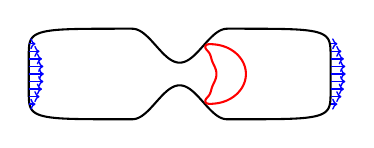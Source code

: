 \begin{tikzpicture}[scale=0.5]

\begin{axis}[
  xmin = -11,
  xmax = 11,
  ymin = -3.2,
  ymax = 3.2,
  scale only axis,
  axis equal image,
  hide axis,
  ]

\addplot [mark=none,black,line width=1.5] table{
1.0e+01 0.0e+00
1.0e+01 3.682e-02
1.0e+01 7.365e-02
1.0e+01 1.105e-01
1.0e+01 1.474e-01
1.0e+01 1.843e-01
1.0e+01 2.213e-01
1.0e+01 2.583e-01
1.0e+01 2.955e-01
1.0e+01 3.327e-01
1.0e+01 3.7e-01
1.0e+01 4.074e-01
1.0e+01 4.45e-01
1.0e+01 4.827e-01
1.0e+01 5.205e-01
1.0e+01 5.586e-01
1.0e+01 5.967e-01
1.0e+01 6.351e-01
1.0e+01 6.737e-01
1.0e+01 7.125e-01
1.0e+01 7.515e-01
1.0e+01 7.907e-01
1.0e+01 8.302e-01
10.0e+00 8.7e-01
10.0e+00 9.1e-01
10.0e+00 9.504e-01
10.0e+00 9.911e-01
10.0e+00 1.032e+00
10.0e+00 1.073e+00
9.999e+00 1.115e+00
9.999e+00 1.157e+00
9.999e+00 1.2e+00
9.999e+00 1.242e+00
9.999e+00 1.286e+00
9.998e+00 1.33e+00
9.998e+00 1.374e+00
9.997e+00 1.419e+00
9.996e+00 1.464e+00
9.995e+00 1.509e+00
9.993e+00 1.556e+00
9.992e+00 1.602e+00
9.989e+00 1.649e+00
9.987e+00 1.697e+00
9.983e+00 1.746e+00
9.979e+00 1.794e+00
9.974e+00 1.844e+00
9.968e+00 1.894e+00
9.961e+00 1.944e+00
9.951e+00 1.995e+00
9.94e+00 2.046e+00
9.927e+00 2.097e+00
9.911e+00 2.149e+00
9.891e+00 2.201e+00
9.868e+00 2.252e+00
9.84e+00 2.304e+00
9.807e+00 2.355e+00
9.769e+00 2.405e+00
9.724e+00 2.454e+00
9.671e+00 2.503e+00
9.611e+00 2.55e+00
9.542e+00 2.594e+00
9.463e+00 2.637e+00
9.376e+00 2.678e+00
9.278e+00 2.716e+00
9.17e+00 2.751e+00
9.053e+00 2.783e+00
8.926e+00 2.813e+00
8.791e+00 2.839e+00
8.648e+00 2.862e+00
8.498e+00 2.883e+00
8.342e+00 2.901e+00
8.182e+00 2.917e+00
8.017e+00 2.931e+00
7.849e+00 2.942e+00
7.679e+00 2.952e+00
7.508e+00 2.96e+00
7.336e+00 2.967e+00
7.163e+00 2.973e+00
6.991e+00 2.978e+00
6.82e+00 2.982e+00
6.649e+00 2.985e+00
6.48e+00 2.988e+00
6.312e+00 2.99e+00
6.146e+00 2.992e+00
5.981e+00 2.994e+00
5.819e+00 2.995e+00
5.657e+00 2.996e+00
5.498e+00 2.997e+00
5.341e+00 2.998e+00
5.185e+00 2.998e+00
5.031e+00 2.998e+00
4.879e+00 2.999e+00
4.728e+00 2.999e+00
4.579e+00 2.999e+00
4.432e+00 2.999e+00
4.286e+00 3.0e+00
4.142e+00 3.0e+00
3.999e+00 3.0e+00
3.857e+00 3.0e+00
3.717e+00 3.0e+00
3.578e+00 3.0e+00
3.44e+00 3.0e+00
3.304e+00 3.0e+00
3.168e+00 3.0e+00
3.033e+00 2.993e+00
2.9e+00 2.967e+00
2.767e+00 2.922e+00
2.636e+00 2.859e+00
2.505e+00 2.78e+00
2.375e+00 2.685e+00
2.246e+00 2.578e+00
2.117e+00 2.459e+00
1.989e+00 2.332e+00
1.862e+00 2.198e+00
1.735e+00 2.059e+00
1.609e+00 1.918e+00
1.483e+00 1.777e+00
1.358e+00 1.638e+00
1.233e+00 1.503e+00
1.109e+00 1.374e+00
9.849e-01 1.253e+00
8.611e-01 1.142e+00
7.376e-01 1.042e+00
6.144e-01 9.557e-01
4.913e-01 8.831e-01
3.683e-01 8.255e-01
2.455e-01 7.837e-01
1.227e-01 7.585e-01
6.123e-16 7.5e-01
-1.227e-01 7.585e-01
-2.455e-01 7.837e-01
-3.683e-01 8.255e-01
-4.913e-01 8.831e-01
-6.144e-01 9.557e-01
-7.376e-01 1.042e+00
-8.611e-01 1.142e+00
-9.849e-01 1.253e+00
-1.109e+00 1.374e+00
-1.233e+00 1.503e+00
-1.358e+00 1.638e+00
-1.483e+00 1.777e+00
-1.609e+00 1.918e+00
-1.735e+00 2.059e+00
-1.862e+00 2.198e+00
-1.989e+00 2.332e+00
-2.117e+00 2.459e+00
-2.246e+00 2.578e+00
-2.375e+00 2.685e+00
-2.505e+00 2.78e+00
-2.636e+00 2.859e+00
-2.767e+00 2.922e+00
-2.9e+00 2.967e+00
-3.033e+00 2.993e+00
-3.168e+00 3.0e+00
-3.304e+00 3.0e+00
-3.44e+00 3.0e+00
-3.578e+00 3.0e+00
-3.717e+00 3.0e+00
-3.857e+00 3.0e+00
-3.999e+00 3.0e+00
-4.142e+00 3.0e+00
-4.286e+00 3.0e+00
-4.432e+00 2.999e+00
-4.579e+00 2.999e+00
-4.728e+00 2.999e+00
-4.879e+00 2.999e+00
-5.031e+00 2.998e+00
-5.185e+00 2.998e+00
-5.341e+00 2.998e+00
-5.498e+00 2.997e+00
-5.657e+00 2.996e+00
-5.819e+00 2.995e+00
-5.981e+00 2.994e+00
-6.146e+00 2.992e+00
-6.312e+00 2.99e+00
-6.48e+00 2.988e+00
-6.649e+00 2.985e+00
-6.82e+00 2.982e+00
-6.991e+00 2.978e+00
-7.163e+00 2.973e+00
-7.336e+00 2.967e+00
-7.508e+00 2.96e+00
-7.679e+00 2.952e+00
-7.849e+00 2.942e+00
-8.017e+00 2.931e+00
-8.182e+00 2.917e+00
-8.342e+00 2.901e+00
-8.498e+00 2.883e+00
-8.648e+00 2.862e+00
-8.791e+00 2.839e+00
-8.926e+00 2.813e+00
-9.053e+00 2.783e+00
-9.17e+00 2.751e+00
-9.278e+00 2.716e+00
-9.376e+00 2.678e+00
-9.463e+00 2.637e+00
-9.542e+00 2.594e+00
-9.611e+00 2.55e+00
-9.671e+00 2.503e+00
-9.724e+00 2.454e+00
-9.769e+00 2.405e+00
-9.807e+00 2.355e+00
-9.84e+00 2.304e+00
-9.868e+00 2.252e+00
-9.891e+00 2.201e+00
-9.911e+00 2.149e+00
-9.927e+00 2.097e+00
-9.94e+00 2.046e+00
-9.951e+00 1.995e+00
-9.961e+00 1.944e+00
-9.968e+00 1.894e+00
-9.974e+00 1.844e+00
-9.979e+00 1.794e+00
-9.983e+00 1.746e+00
-9.987e+00 1.697e+00
-9.989e+00 1.649e+00
-9.992e+00 1.602e+00
-9.993e+00 1.556e+00
-9.995e+00 1.509e+00
-9.996e+00 1.464e+00
-9.997e+00 1.419e+00
-9.998e+00 1.374e+00
-9.998e+00 1.33e+00
-9.999e+00 1.286e+00
-9.999e+00 1.242e+00
-9.999e+00 1.2e+00
-9.999e+00 1.157e+00
-9.999e+00 1.115e+00
-10.0e+00 1.073e+00
-10.0e+00 1.032e+00
-10.0e+00 9.911e-01
-10.0e+00 9.504e-01
-10.0e+00 9.1e-01
-10.0e+00 8.7e-01
-1.0e+01 8.302e-01
-1.0e+01 7.907e-01
-1.0e+01 7.515e-01
-1.0e+01 7.125e-01
-1.0e+01 6.737e-01
-1.0e+01 6.351e-01
-1.0e+01 5.967e-01
-1.0e+01 5.586e-01
-1.0e+01 5.205e-01
-1.0e+01 4.827e-01
-1.0e+01 4.45e-01
-1.0e+01 4.074e-01
-1.0e+01 3.7e-01
-1.0e+01 3.327e-01
-1.0e+01 2.955e-01
-1.0e+01 2.583e-01
-1.0e+01 2.213e-01
-1.0e+01 1.843e-01
-1.0e+01 1.474e-01
-1.0e+01 1.105e-01
-1.0e+01 7.365e-02
-1.0e+01 3.682e-02
-1.0e+01 3.674e-16
-1.0e+01 -3.682e-02
-1.0e+01 -7.365e-02
-1.0e+01 -1.105e-01
-1.0e+01 -1.474e-01
-1.0e+01 -1.843e-01
-1.0e+01 -2.213e-01
-1.0e+01 -2.583e-01
-1.0e+01 -2.955e-01
-1.0e+01 -3.327e-01
-1.0e+01 -3.7e-01
-1.0e+01 -4.074e-01
-1.0e+01 -4.45e-01
-1.0e+01 -4.827e-01
-1.0e+01 -5.205e-01
-1.0e+01 -5.586e-01
-1.0e+01 -5.967e-01
-1.0e+01 -6.351e-01
-1.0e+01 -6.737e-01
-1.0e+01 -7.125e-01
-1.0e+01 -7.515e-01
-1.0e+01 -7.907e-01
-1.0e+01 -8.302e-01
-10.0e+00 -8.7e-01
-10.0e+00 -9.1e-01
-10.0e+00 -9.504e-01
-10.0e+00 -9.911e-01
-10.0e+00 -1.032e+00
-10.0e+00 -1.073e+00
-9.999e+00 -1.115e+00
-9.999e+00 -1.157e+00
-9.999e+00 -1.2e+00
-9.999e+00 -1.242e+00
-9.999e+00 -1.286e+00
-9.998e+00 -1.33e+00
-9.998e+00 -1.374e+00
-9.997e+00 -1.419e+00
-9.996e+00 -1.464e+00
-9.995e+00 -1.509e+00
-9.993e+00 -1.556e+00
-9.992e+00 -1.602e+00
-9.989e+00 -1.649e+00
-9.987e+00 -1.697e+00
-9.983e+00 -1.746e+00
-9.979e+00 -1.794e+00
-9.974e+00 -1.844e+00
-9.968e+00 -1.894e+00
-9.961e+00 -1.944e+00
-9.951e+00 -1.995e+00
-9.94e+00 -2.046e+00
-9.927e+00 -2.097e+00
-9.911e+00 -2.149e+00
-9.891e+00 -2.201e+00
-9.868e+00 -2.252e+00
-9.84e+00 -2.304e+00
-9.807e+00 -2.355e+00
-9.769e+00 -2.405e+00
-9.724e+00 -2.454e+00
-9.671e+00 -2.503e+00
-9.611e+00 -2.55e+00
-9.542e+00 -2.594e+00
-9.463e+00 -2.637e+00
-9.376e+00 -2.678e+00
-9.278e+00 -2.716e+00
-9.17e+00 -2.751e+00
-9.053e+00 -2.783e+00
-8.926e+00 -2.813e+00
-8.791e+00 -2.839e+00
-8.648e+00 -2.862e+00
-8.498e+00 -2.883e+00
-8.342e+00 -2.901e+00
-8.182e+00 -2.917e+00
-8.017e+00 -2.931e+00
-7.849e+00 -2.942e+00
-7.679e+00 -2.952e+00
-7.508e+00 -2.96e+00
-7.336e+00 -2.967e+00
-7.163e+00 -2.973e+00
-6.991e+00 -2.978e+00
-6.82e+00 -2.982e+00
-6.649e+00 -2.985e+00
-6.48e+00 -2.988e+00
-6.312e+00 -2.99e+00
-6.146e+00 -2.992e+00
-5.981e+00 -2.994e+00
-5.819e+00 -2.995e+00
-5.657e+00 -2.996e+00
-5.498e+00 -2.997e+00
-5.341e+00 -2.998e+00
-5.185e+00 -2.998e+00
-5.031e+00 -2.998e+00
-4.879e+00 -2.999e+00
-4.728e+00 -2.999e+00
-4.579e+00 -2.999e+00
-4.432e+00 -2.999e+00
-4.286e+00 -3.0e+00
-4.142e+00 -3.0e+00
-3.999e+00 -3.0e+00
-3.857e+00 -3.0e+00
-3.717e+00 -3.0e+00
-3.578e+00 -3.0e+00
-3.44e+00 -3.0e+00
-3.304e+00 -3.0e+00
-3.168e+00 -3.0e+00
-3.033e+00 -2.993e+00
-2.9e+00 -2.967e+00
-2.767e+00 -2.922e+00
-2.636e+00 -2.859e+00
-2.505e+00 -2.78e+00
-2.375e+00 -2.685e+00
-2.246e+00 -2.578e+00
-2.117e+00 -2.459e+00
-1.989e+00 -2.332e+00
-1.862e+00 -2.198e+00
-1.735e+00 -2.059e+00
-1.609e+00 -1.918e+00
-1.483e+00 -1.777e+00
-1.358e+00 -1.638e+00
-1.233e+00 -1.503e+00
-1.109e+00 -1.374e+00
-9.849e-01 -1.253e+00
-8.611e-01 -1.142e+00
-7.376e-01 -1.042e+00
-6.144e-01 -9.557e-01
-4.913e-01 -8.831e-01
-3.683e-01 -8.255e-01
-2.455e-01 -7.837e-01
-1.227e-01 -7.585e-01
-1.837e-15 -7.5e-01
1.227e-01 -7.585e-01
2.455e-01 -7.837e-01
3.683e-01 -8.255e-01
4.913e-01 -8.831e-01
6.144e-01 -9.557e-01
7.376e-01 -1.042e+00
8.611e-01 -1.142e+00
9.849e-01 -1.253e+00
1.109e+00 -1.374e+00
1.233e+00 -1.503e+00
1.358e+00 -1.638e+00
1.483e+00 -1.777e+00
1.609e+00 -1.918e+00
1.735e+00 -2.059e+00
1.862e+00 -2.198e+00
1.989e+00 -2.332e+00
2.117e+00 -2.459e+00
2.246e+00 -2.578e+00
2.375e+00 -2.685e+00
2.505e+00 -2.78e+00
2.636e+00 -2.859e+00
2.767e+00 -2.922e+00
2.9e+00 -2.967e+00
3.033e+00 -2.993e+00
3.168e+00 -3.0e+00
3.304e+00 -3.0e+00
3.44e+00 -3.0e+00
3.578e+00 -3.0e+00
3.717e+00 -3.0e+00
3.857e+00 -3.0e+00
3.999e+00 -3.0e+00
4.142e+00 -3.0e+00
4.286e+00 -3.0e+00
4.432e+00 -2.999e+00
4.579e+00 -2.999e+00
4.728e+00 -2.999e+00
4.879e+00 -2.999e+00
5.031e+00 -2.998e+00
5.185e+00 -2.998e+00
5.341e+00 -2.998e+00
5.498e+00 -2.997e+00
5.657e+00 -2.996e+00
5.819e+00 -2.995e+00
5.981e+00 -2.994e+00
6.146e+00 -2.992e+00
6.312e+00 -2.99e+00
6.48e+00 -2.988e+00
6.649e+00 -2.985e+00
6.82e+00 -2.982e+00
6.991e+00 -2.978e+00
7.163e+00 -2.973e+00
7.336e+00 -2.967e+00
7.508e+00 -2.96e+00
7.679e+00 -2.952e+00
7.849e+00 -2.942e+00
8.017e+00 -2.931e+00
8.182e+00 -2.917e+00
8.342e+00 -2.901e+00
8.498e+00 -2.883e+00
8.648e+00 -2.862e+00
8.791e+00 -2.839e+00
8.926e+00 -2.813e+00
9.053e+00 -2.783e+00
9.17e+00 -2.751e+00
9.278e+00 -2.716e+00
9.376e+00 -2.678e+00
9.463e+00 -2.637e+00
9.542e+00 -2.594e+00
9.611e+00 -2.55e+00
9.671e+00 -2.503e+00
9.724e+00 -2.454e+00
9.769e+00 -2.405e+00
9.807e+00 -2.355e+00
9.84e+00 -2.304e+00
9.868e+00 -2.252e+00
9.891e+00 -2.201e+00
9.911e+00 -2.149e+00
9.927e+00 -2.097e+00
9.94e+00 -2.046e+00
9.951e+00 -1.995e+00
9.961e+00 -1.944e+00
9.968e+00 -1.894e+00
9.974e+00 -1.844e+00
9.979e+00 -1.794e+00
9.983e+00 -1.746e+00
9.987e+00 -1.697e+00
9.989e+00 -1.649e+00
9.992e+00 -1.602e+00
9.993e+00 -1.556e+00
9.995e+00 -1.509e+00
9.996e+00 -1.464e+00
9.997e+00 -1.419e+00
9.998e+00 -1.374e+00
9.998e+00 -1.33e+00
9.999e+00 -1.286e+00
9.999e+00 -1.242e+00
9.999e+00 -1.2e+00
9.999e+00 -1.157e+00
9.999e+00 -1.115e+00
10.0e+00 -1.073e+00
10.0e+00 -1.032e+00
10.0e+00 -9.911e-01
10.0e+00 -9.504e-01
10.0e+00 -9.1e-01
10.0e+00 -8.7e-01
1.0e+01 -8.302e-01
1.0e+01 -7.907e-01
1.0e+01 -7.515e-01
1.0e+01 -7.125e-01
1.0e+01 -6.737e-01
1.0e+01 -6.351e-01
1.0e+01 -5.967e-01
1.0e+01 -5.586e-01
1.0e+01 -5.205e-01
1.0e+01 -4.827e-01
1.0e+01 -4.45e-01
1.0e+01 -4.074e-01
1.0e+01 -3.7e-01
1.0e+01 -3.327e-01
1.0e+01 -2.955e-01
1.0e+01 -2.583e-01
1.0e+01 -2.213e-01
1.0e+01 -1.843e-01
1.0e+01 -1.474e-01
1.0e+01 -1.105e-01
1.0e+01 -7.365e-02
1.0e+01 -3.682e-02
1.0e+01 0.0e+00
};


\addplot [mark=none,red,line width=1.5] table{
2.516e+00 1.933e+00
2.495e+00 1.936e+00
2.474e+00 1.939e+00
2.452e+00 1.942e+00
2.43e+00 1.946e+00
2.408e+00 1.949e+00
2.385e+00 1.952e+00
2.361e+00 1.954e+00
2.337e+00 1.957e+00
2.312e+00 1.96e+00
2.285e+00 1.963e+00
2.259e+00 1.965e+00
2.231e+00 1.968e+00
2.202e+00 1.97e+00
2.172e+00 1.972e+00
2.141e+00 1.974e+00
2.11e+00 1.976e+00
2.077e+00 1.977e+00
2.043e+00 1.978e+00
2.008e+00 1.978e+00
1.972e+00 1.977e+00
1.935e+00 1.974e+00
1.897e+00 1.97e+00
1.858e+00 1.962e+00
1.82e+00 1.95e+00
1.783e+00 1.932e+00
1.749e+00 1.907e+00
1.722e+00 1.873e+00
1.704e+00 1.833e+00
1.698e+00 1.788e+00
1.704e+00 1.742e+00
1.72e+00 1.698e+00
1.744e+00 1.656e+00
1.774e+00 1.617e+00
1.806e+00 1.579e+00
1.841e+00 1.542e+00
1.875e+00 1.503e+00
1.909e+00 1.463e+00
1.941e+00 1.42e+00
1.971e+00 1.375e+00
1.997e+00 1.327e+00
2.02e+00 1.276e+00
2.041e+00 1.223e+00
2.058e+00 1.169e+00
2.074e+00 1.113e+00
2.09e+00 1.057e+00
2.106e+00 1.0e+00
2.123e+00 9.435e-01
2.142e+00 8.864e-01
2.162e+00 8.296e-01
2.185e+00 7.73e-01
2.21e+00 7.168e-01
2.236e+00 6.607e-01
2.263e+00 6.046e-01
2.29e+00 5.482e-01
2.317e+00 4.912e-01
2.342e+00 4.334e-01
2.365e+00 3.745e-01
2.386e+00 3.144e-01
2.404e+00 2.532e-01
2.418e+00 1.909e-01
2.429e+00 1.278e-01
2.435e+00 6.405e-02
2.437e+00 -4.479e-07
2.435e+00 -6.405e-02
2.429e+00 -1.278e-01
2.418e+00 -1.909e-01
2.404e+00 -2.532e-01
2.386e+00 -3.144e-01
2.365e+00 -3.745e-01
2.342e+00 -4.334e-01
2.317e+00 -4.912e-01
2.29e+00 -5.482e-01
2.263e+00 -6.046e-01
2.236e+00 -6.607e-01
2.21e+00 -7.168e-01
2.185e+00 -7.73e-01
2.162e+00 -8.296e-01
2.142e+00 -8.864e-01
2.123e+00 -9.435e-01
2.106e+00 -1.0e+00
2.09e+00 -1.057e+00
2.074e+00 -1.113e+00
2.058e+00 -1.169e+00
2.041e+00 -1.223e+00
2.02e+00 -1.276e+00
1.997e+00 -1.327e+00
1.971e+00 -1.375e+00
1.941e+00 -1.42e+00
1.909e+00 -1.463e+00
1.875e+00 -1.503e+00
1.841e+00 -1.542e+00
1.806e+00 -1.579e+00
1.774e+00 -1.617e+00
1.744e+00 -1.656e+00
1.72e+00 -1.698e+00
1.704e+00 -1.742e+00
1.698e+00 -1.788e+00
1.704e+00 -1.833e+00
1.722e+00 -1.873e+00
1.749e+00 -1.907e+00
1.783e+00 -1.932e+00
1.82e+00 -1.95e+00
1.858e+00 -1.962e+00
1.897e+00 -1.97e+00
1.935e+00 -1.974e+00
1.972e+00 -1.977e+00
2.008e+00 -1.978e+00
2.043e+00 -1.978e+00
2.077e+00 -1.977e+00
2.11e+00 -1.976e+00
2.141e+00 -1.974e+00
2.172e+00 -1.972e+00
2.202e+00 -1.97e+00
2.231e+00 -1.968e+00
2.259e+00 -1.965e+00
2.285e+00 -1.963e+00
2.312e+00 -1.96e+00
2.337e+00 -1.957e+00
2.361e+00 -1.954e+00
2.385e+00 -1.952e+00
2.408e+00 -1.949e+00
2.43e+00 -1.946e+00
2.452e+00 -1.942e+00
2.474e+00 -1.939e+00
2.495e+00 -1.936e+00
2.516e+00 -1.933e+00
2.537e+00 -1.929e+00
2.558e+00 -1.925e+00
2.579e+00 -1.921e+00
2.6e+00 -1.917e+00
2.621e+00 -1.913e+00
2.643e+00 -1.908e+00
2.665e+00 -1.904e+00
2.688e+00 -1.899e+00
2.711e+00 -1.893e+00
2.735e+00 -1.887e+00
2.759e+00 -1.881e+00
2.784e+00 -1.874e+00
2.811e+00 -1.867e+00
2.837e+00 -1.859e+00
2.865e+00 -1.851e+00
2.894e+00 -1.842e+00
2.923e+00 -1.832e+00
2.953e+00 -1.822e+00
2.984e+00 -1.811e+00
3.016e+00 -1.799e+00
3.049e+00 -1.787e+00
3.082e+00 -1.773e+00
3.116e+00 -1.759e+00
3.151e+00 -1.744e+00
3.187e+00 -1.727e+00
3.223e+00 -1.71e+00
3.26e+00 -1.691e+00
3.297e+00 -1.672e+00
3.336e+00 -1.651e+00
3.374e+00 -1.629e+00
3.413e+00 -1.606e+00
3.453e+00 -1.582e+00
3.492e+00 -1.556e+00
3.532e+00 -1.529e+00
3.572e+00 -1.501e+00
3.612e+00 -1.471e+00
3.652e+00 -1.44e+00
3.693e+00 -1.407e+00
3.733e+00 -1.373e+00
3.772e+00 -1.337e+00
3.812e+00 -1.3e+00
3.851e+00 -1.261e+00
3.889e+00 -1.221e+00
3.927e+00 -1.179e+00
3.964e+00 -1.135e+00
4.0e+00 -1.091e+00
4.035e+00 -1.044e+00
4.069e+00 -9.96e-01
4.103e+00 -9.465e-01
4.134e+00 -8.956e-01
4.165e+00 -8.432e-01
4.194e+00 -7.894e-01
4.221e+00 -7.343e-01
4.246e+00 -6.78e-01
4.27e+00 -6.205e-01
4.292e+00 -5.618e-01
4.311e+00 -5.021e-01
4.329e+00 -4.415e-01
4.345e+00 -3.801e-01
4.358e+00 -3.179e-01
4.369e+00 -2.55e-01
4.377e+00 -1.917e-01
4.383e+00 -1.28e-01
4.387e+00 -6.408e-02
4.388e+00 8.766e-07
4.387e+00 6.408e-02
4.383e+00 1.28e-01
4.377e+00 1.917e-01
4.369e+00 2.55e-01
4.358e+00 3.179e-01
4.345e+00 3.801e-01
4.329e+00 4.415e-01
4.311e+00 5.021e-01
4.292e+00 5.618e-01
4.27e+00 6.205e-01
4.246e+00 6.78e-01
4.221e+00 7.343e-01
4.194e+00 7.894e-01
4.165e+00 8.432e-01
4.134e+00 8.956e-01
4.103e+00 9.465e-01
4.069e+00 9.96e-01
4.035e+00 1.044e+00
4.0e+00 1.091e+00
3.964e+00 1.135e+00
3.927e+00 1.179e+00
3.889e+00 1.221e+00
3.851e+00 1.261e+00
3.812e+00 1.3e+00
3.772e+00 1.337e+00
3.733e+00 1.373e+00
3.693e+00 1.407e+00
3.652e+00 1.44e+00
3.612e+00 1.471e+00
3.572e+00 1.501e+00
3.532e+00 1.529e+00
3.492e+00 1.556e+00
3.453e+00 1.582e+00
3.413e+00 1.606e+00
3.374e+00 1.629e+00
3.336e+00 1.651e+00
3.297e+00 1.672e+00
3.26e+00 1.691e+00
3.223e+00 1.71e+00
3.187e+00 1.727e+00
3.151e+00 1.744e+00
3.116e+00 1.759e+00
3.082e+00 1.773e+00
3.049e+00 1.787e+00
3.016e+00 1.799e+00
2.984e+00 1.811e+00
2.953e+00 1.822e+00
2.923e+00 1.832e+00
2.894e+00 1.842e+00
2.865e+00 1.851e+00
2.837e+00 1.859e+00
2.811e+00 1.867e+00
2.784e+00 1.874e+00
2.759e+00 1.881e+00
2.735e+00 1.887e+00
2.711e+00 1.893e+00
2.688e+00 1.899e+00
2.665e+00 1.904e+00
2.643e+00 1.908e+00
2.621e+00 1.913e+00
2.6e+00 1.917e+00
2.579e+00 1.921e+00
2.558e+00 1.925e+00
2.537e+00 1.929e+00
2.516e+00 1.933e+00
};

\foreach \y in {-2.0,-1.5,...,2.0}
\addplot[color=blue,line width = 1.0pt,solid,->]
plot coordinates{
  (-10,\y)
  (-10+exp(9/(\y*\y-9))/exp(-1),\y)
};

\foreach \y in {-2.0,-1.5,...,2.0}
\addplot[color=blue,line width = 1.0pt,solid,->]
plot coordinates{
  (10,\y)
  (10+exp(9/(\y*\y-9))/exp(-1),\y)
};

\end{axis}

\end{tikzpicture}



